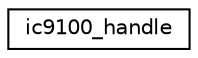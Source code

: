 digraph "Graphical Class Hierarchy"
{
 // INTERACTIVE_SVG=YES
  edge [fontname="Helvetica",fontsize="10",labelfontname="Helvetica",labelfontsize="10"];
  node [fontname="Helvetica",fontsize="10",shape=record];
  rankdir="LR";
  Node0 [label="ic9100_handle",height=0.2,width=0.4,color="black", fillcolor="white", style="filled",URL="$structic9100__handle.html"];
}

